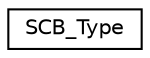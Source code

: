 digraph "Graphical Class Hierarchy"
{
 // LATEX_PDF_SIZE
  edge [fontname="Helvetica",fontsize="10",labelfontname="Helvetica",labelfontsize="10"];
  node [fontname="Helvetica",fontsize="10",shape=record];
  rankdir="LR";
  Node0 [label="SCB_Type",height=0.2,width=0.4,color="black", fillcolor="white", style="filled",URL="$structSCB__Type.html",tooltip="Structure type to access the System Control Block (SCB)."];
}
